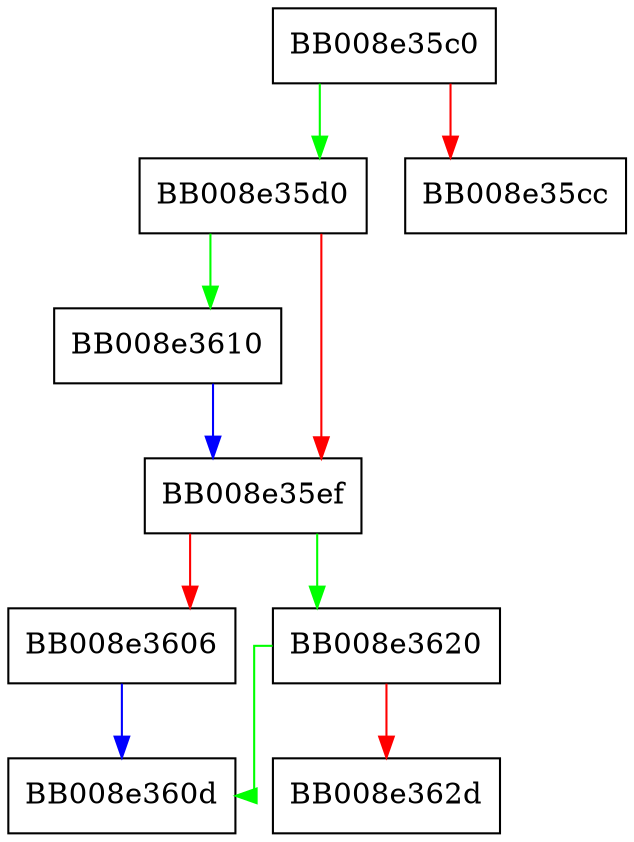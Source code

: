 digraph __resolv_conf_detach {
  node [shape="box"];
  graph [splines=ortho];
  BB008e35c0 -> BB008e35d0 [color="green"];
  BB008e35c0 -> BB008e35cc [color="red"];
  BB008e35d0 -> BB008e3610 [color="green"];
  BB008e35d0 -> BB008e35ef [color="red"];
  BB008e35ef -> BB008e3620 [color="green"];
  BB008e35ef -> BB008e3606 [color="red"];
  BB008e3606 -> BB008e360d [color="blue"];
  BB008e3610 -> BB008e35ef [color="blue"];
  BB008e3620 -> BB008e360d [color="green"];
  BB008e3620 -> BB008e362d [color="red"];
}